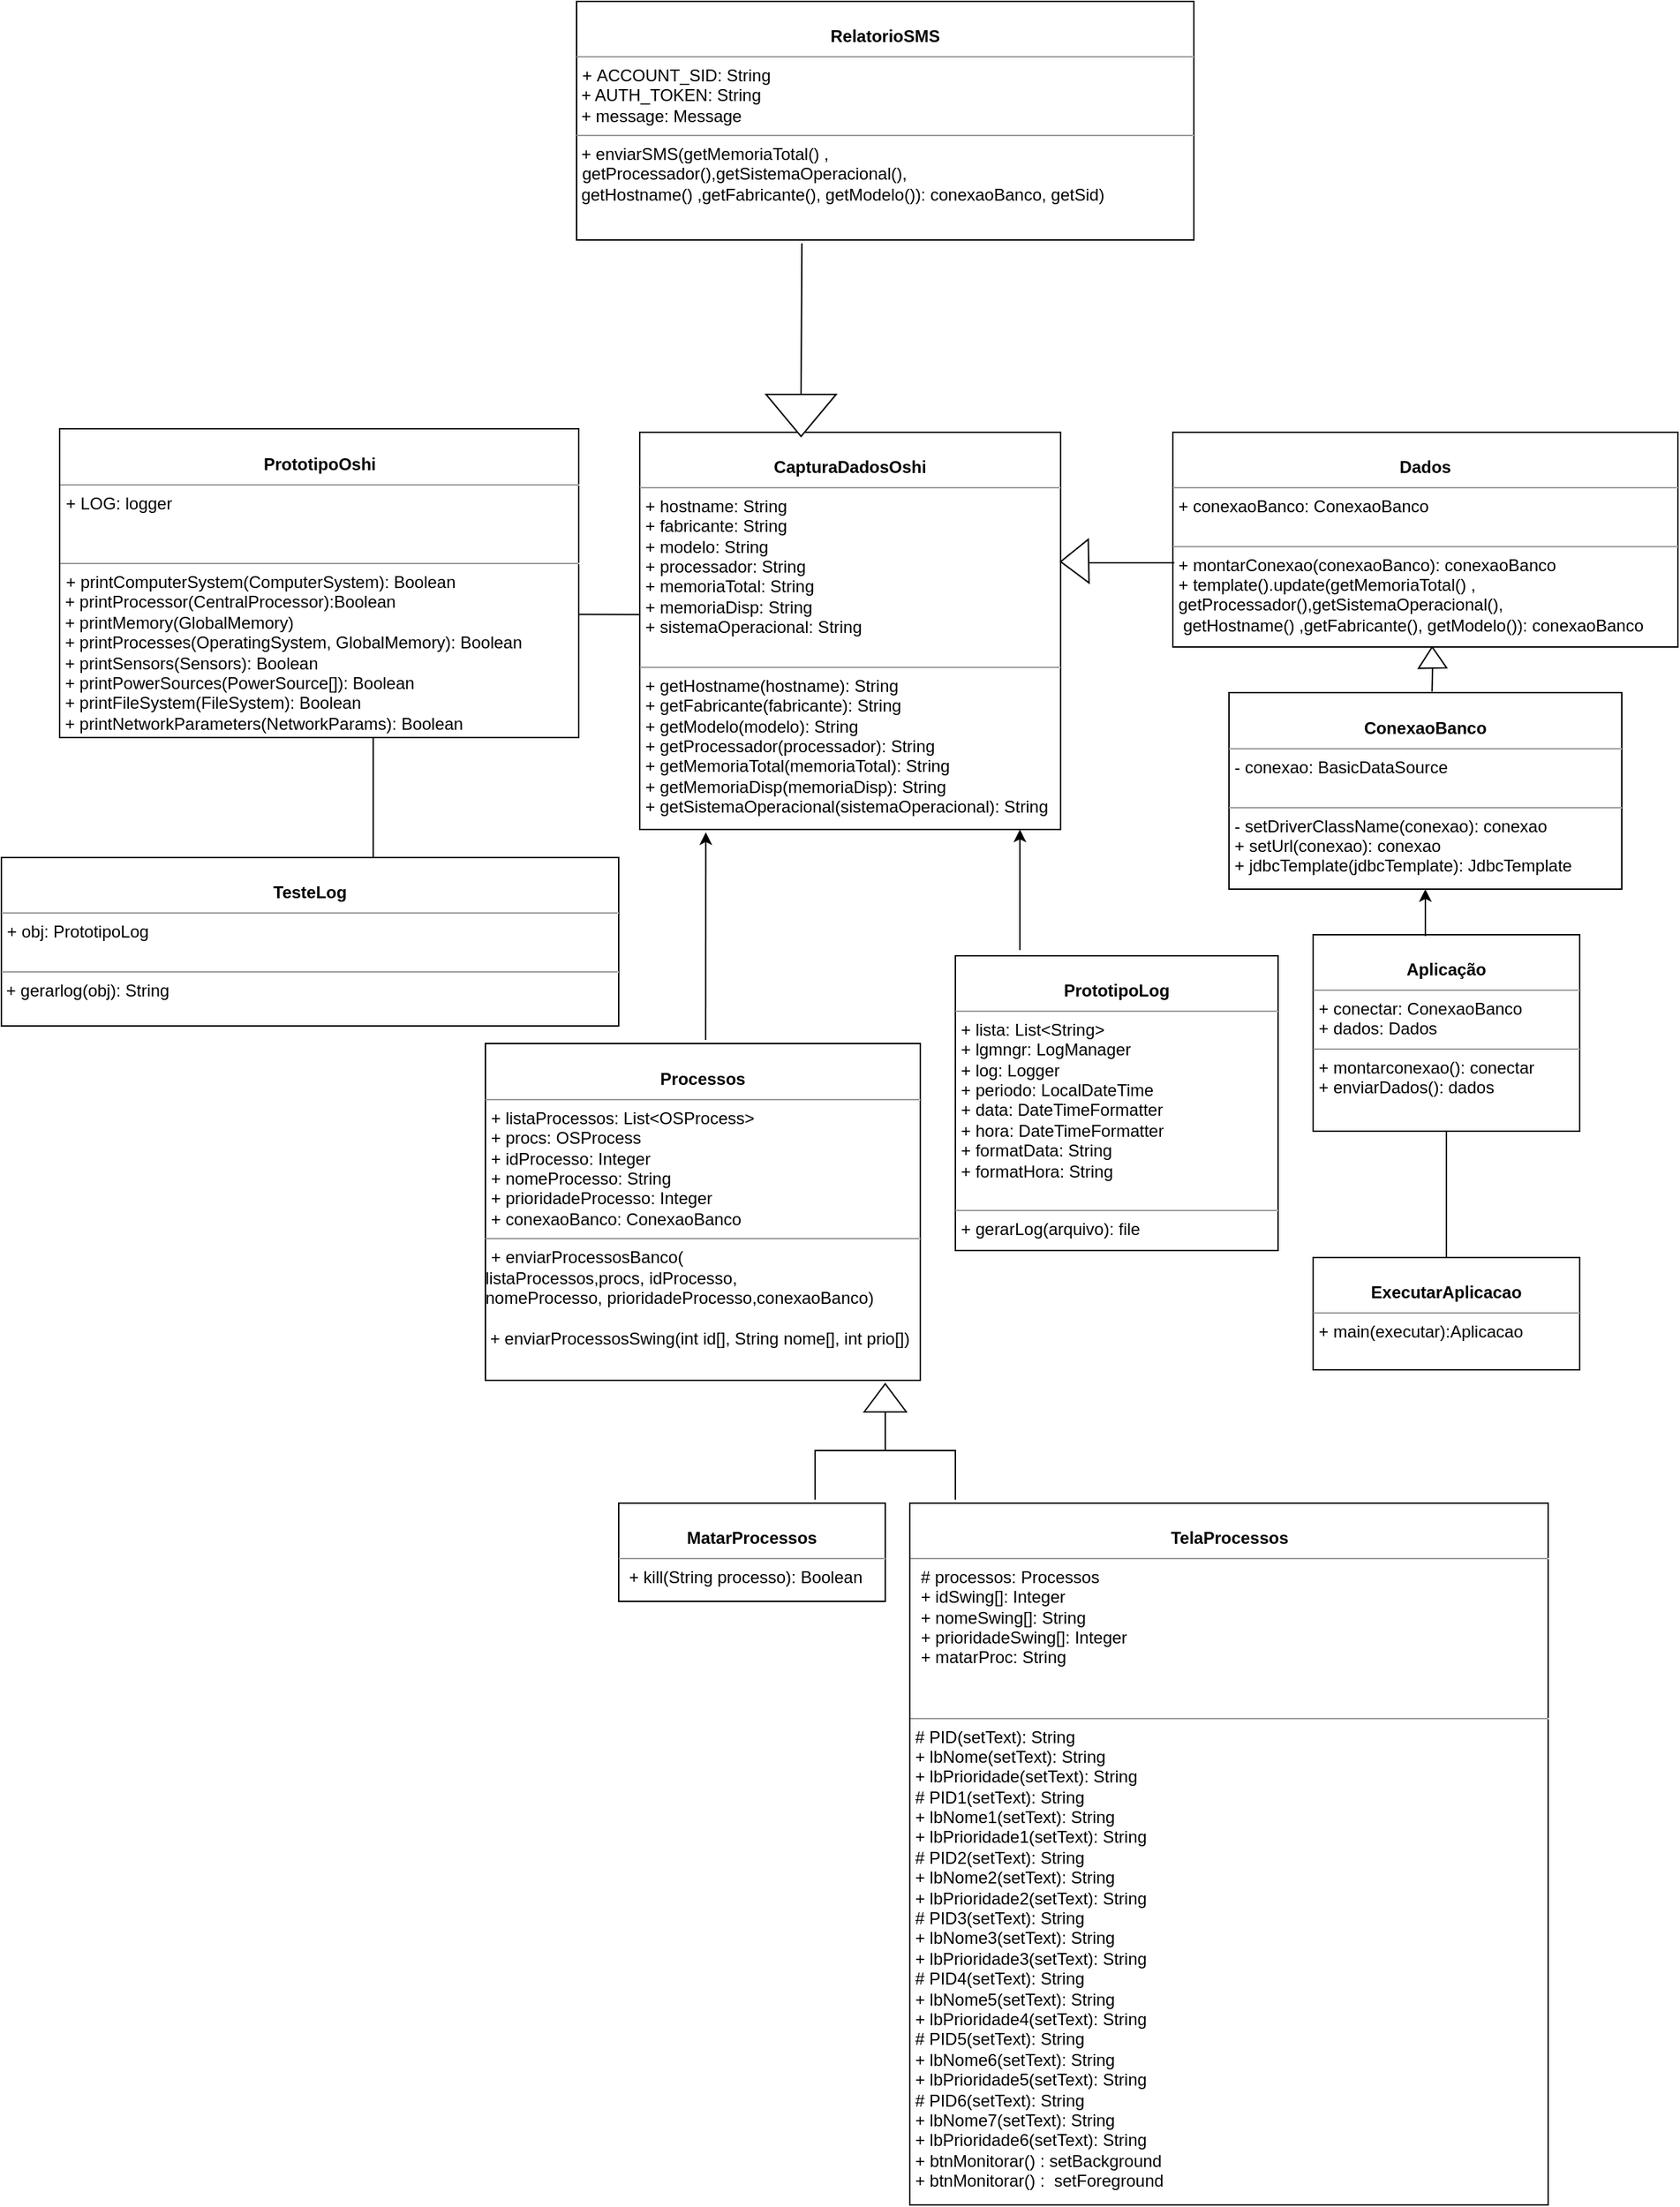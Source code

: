 <mxfile version="12.2.6" type="device" pages="1"><diagram name="Page-1" id="c4acf3e9-155e-7222-9cf6-157b1a14988f"><mxGraphModel dx="3620" dy="2305" grid="1" gridSize="10" guides="1" tooltips="1" connect="1" arrows="1" fold="1" page="1" pageScale="1" pageWidth="850" pageHeight="1100" background="#ffffff" math="0" shadow="0"><root><mxCell id="0"/><mxCell id="1" parent="0"/><mxCell id="5d2195bd80daf111-9" value="&lt;p style=&quot;margin: 0px ; margin-top: 4px ; text-align: center&quot;&gt;&lt;br&gt;&lt;b&gt;MatarProcessos&lt;/b&gt;&lt;/p&gt;&lt;hr size=&quot;1&quot;&gt;&lt;p style=&quot;margin: 0px ; margin-left: 4px&quot;&gt;&lt;/p&gt;&lt;p style=&quot;margin: 0px ; margin-left: 4px&quot;&gt;&amp;nbsp;+ kill(String processo): Boolean&lt;br&gt;&lt;br&gt;&lt;/p&gt;" style="verticalAlign=top;align=left;overflow=fill;fontSize=12;fontFamily=Helvetica;html=1;rounded=0;shadow=0;comic=0;labelBackgroundColor=none;strokeWidth=1" parent="1" vertex="1"><mxGeometry x="45" y="850" width="190" height="70" as="geometry"/></mxCell><mxCell id="5d2195bd80daf111-10" value="&lt;p style=&quot;margin: 0px ; margin-top: 4px ; text-align: center&quot;&gt;&lt;br&gt;&lt;b&gt;Dados&lt;/b&gt;&lt;/p&gt;&lt;hr size=&quot;1&quot;&gt;&lt;p style=&quot;margin: 0px ; margin-left: 4px&quot;&gt;+ conexaoBanco: ConexaoBanco&lt;br&gt;&lt;br&gt;&lt;/p&gt;&lt;hr size=&quot;1&quot;&gt;&lt;p style=&quot;margin: 0px ; margin-left: 4px&quot;&gt;+ montarConexao(conexaoBanco): conexaoBanco&lt;br&gt;+ template().update(&lt;span&gt;getMemoriaTotal() ,&lt;/span&gt;&lt;/p&gt;&lt;p style=&quot;margin: 0px ; margin-left: 4px&quot;&gt;&lt;span&gt;getProcessador(),getSistemaOperacional(),&amp;nbsp;&lt;/span&gt;&lt;/p&gt;&lt;p style=&quot;margin: 0px ; margin-left: 4px&quot;&gt;&lt;span&gt;&amp;nbsp;getHostname() ,getFabricante(), getModelo()&lt;/span&gt;): conexaoBanco&amp;nbsp;&lt;/p&gt;" style="verticalAlign=top;align=left;overflow=fill;fontSize=12;fontFamily=Helvetica;html=1;rounded=0;shadow=0;comic=0;labelBackgroundColor=none;strokeWidth=1" parent="1" vertex="1"><mxGeometry x="440" y="87" width="360" height="153" as="geometry"/></mxCell><mxCell id="5d2195bd80daf111-11" value="&lt;p style=&quot;margin: 0px ; margin-top: 4px ; text-align: center&quot;&gt;&lt;br&gt;&lt;b&gt;Processos&lt;/b&gt;&lt;/p&gt;&lt;hr size=&quot;1&quot;&gt;&lt;p style=&quot;margin: 0px ; margin-left: 4px&quot;&gt;+ listaProcessos: List&amp;lt;OSProcess&amp;gt;&lt;br&gt;+ procs: OSProcess&lt;/p&gt;&lt;p style=&quot;margin: 0px ; margin-left: 4px&quot;&gt;+ idProcesso: Integer&lt;/p&gt;&lt;p style=&quot;margin: 0px ; margin-left: 4px&quot;&gt;+ nomeProcesso: String&lt;/p&gt;&lt;p style=&quot;margin: 0px ; margin-left: 4px&quot;&gt;+ prioridadeProcesso: Integer&lt;/p&gt;&lt;p style=&quot;margin: 0px ; margin-left: 4px&quot;&gt;+ conexaoBanco: ConexaoBanco&lt;/p&gt;&lt;hr size=&quot;1&quot;&gt;&lt;p style=&quot;margin: 0px ; margin-left: 4px&quot;&gt;+ enviarProcessosBanco(&lt;/p&gt;listaProcessos,procs, idProcesso,&lt;br&gt;nomeProcesso, prioridadeProcesso,conexaoBanco)&lt;br&gt;&lt;span&gt;&lt;br&gt;&amp;nbsp;&lt;/span&gt;&lt;span&gt;+ enviarProcessosSwing(&lt;/span&gt;int id[], String nome[], int prio[])" style="verticalAlign=top;align=left;overflow=fill;fontSize=12;fontFamily=Helvetica;html=1;rounded=0;shadow=0;comic=0;labelBackgroundColor=none;strokeWidth=1" parent="1" vertex="1"><mxGeometry x="-50" y="522.5" width="310" height="240" as="geometry"/></mxCell><mxCell id="5d2195bd80daf111-12" value="&lt;p style=&quot;margin: 0px ; margin-top: 4px ; text-align: center&quot;&gt;&lt;br&gt;&lt;b&gt;ExecutarAplicacao&lt;/b&gt;&lt;/p&gt;&lt;hr size=&quot;1&quot;&gt;&lt;p style=&quot;margin: 0px ; margin-left: 4px&quot;&gt;&lt;span&gt;+ main(executar):Aplicacao&lt;/span&gt;&lt;br&gt;&lt;/p&gt;&lt;p style=&quot;margin: 0px ; margin-left: 4px&quot;&gt;&lt;br&gt;&lt;/p&gt;" style="verticalAlign=top;align=left;overflow=fill;fontSize=12;fontFamily=Helvetica;html=1;rounded=0;shadow=0;comic=0;labelBackgroundColor=none;strokeWidth=1" parent="1" vertex="1"><mxGeometry x="540" y="675" width="190" height="80" as="geometry"/></mxCell><mxCell id="5d2195bd80daf111-15" value="&lt;p style=&quot;margin: 0px ; margin-top: 4px ; text-align: center&quot;&gt;&lt;br&gt;&lt;b&gt;Aplicação&lt;/b&gt;&lt;/p&gt;&lt;hr size=&quot;1&quot;&gt;&lt;p style=&quot;margin: 0px ; margin-left: 4px&quot;&gt;+ conectar: ConexaoBanco&lt;/p&gt;&lt;p style=&quot;margin: 0px ; margin-left: 4px&quot;&gt;+ dados: Dados&lt;/p&gt;&lt;hr size=&quot;1&quot;&gt;&lt;p style=&quot;margin: 0px ; margin-left: 4px&quot;&gt;+ montarconexao(): conectar&lt;br&gt;+ enviarDados(): dados&lt;/p&gt;" style="verticalAlign=top;align=left;overflow=fill;fontSize=12;fontFamily=Helvetica;html=1;rounded=0;shadow=0;comic=0;labelBackgroundColor=none;strokeWidth=1" parent="1" vertex="1"><mxGeometry x="540" y="445" width="190" height="140" as="geometry"/></mxCell><mxCell id="5d2195bd80daf111-18" value="&lt;p style=&quot;margin: 0px ; margin-top: 4px ; text-align: center&quot;&gt;&lt;br&gt;&lt;b&gt;CapturaDadosOshi&lt;/b&gt;&lt;br&gt;&lt;/p&gt;&lt;hr size=&quot;1&quot;&gt;&lt;p style=&quot;margin: 0px ; margin-left: 4px&quot;&gt;+ hostname: String&lt;br&gt;+ fabricante: String&lt;/p&gt;&lt;p style=&quot;margin: 0px ; margin-left: 4px&quot;&gt;+ modelo: String&lt;/p&gt;&lt;p style=&quot;margin: 0px ; margin-left: 4px&quot;&gt;+ processador: String&lt;/p&gt;&lt;p style=&quot;margin: 0px ; margin-left: 4px&quot;&gt;+ memoriaTotal: String&lt;/p&gt;&lt;p style=&quot;margin: 0px ; margin-left: 4px&quot;&gt;+ memoriaDisp: String&lt;/p&gt;&lt;p style=&quot;margin: 0px ; margin-left: 4px&quot;&gt;+ sistemaOperacional: String&lt;/p&gt;&lt;p style=&quot;margin: 0px ; margin-left: 4px&quot;&gt;&lt;br&gt;&lt;/p&gt;&lt;hr size=&quot;1&quot;&gt;&lt;p style=&quot;margin: 0px ; margin-left: 4px&quot;&gt;+ getHostname(hostname): String&lt;br&gt;+ getFabricante(fabricante): String&lt;/p&gt;&lt;p style=&quot;margin: 0px ; margin-left: 4px&quot;&gt;+ getModelo(modelo): String&lt;/p&gt;&lt;p style=&quot;margin: 0px ; margin-left: 4px&quot;&gt;+ getProcessador(processador): String&lt;/p&gt;&lt;p style=&quot;margin: 0px ; margin-left: 4px&quot;&gt;+ getMemoriaTotal(memoriaTotal): String&lt;/p&gt;&lt;p style=&quot;margin: 0px ; margin-left: 4px&quot;&gt;+ getMemoriaDisp(memoriaDisp): String&lt;/p&gt;&lt;p style=&quot;margin: 0px ; margin-left: 4px&quot;&gt;+ getSistemaOperacional(sistemaOperacional): String&lt;/p&gt;&lt;p style=&quot;margin: 0px ; margin-left: 4px&quot;&gt;&lt;br&gt;&lt;/p&gt;" style="verticalAlign=top;align=left;overflow=fill;fontSize=12;fontFamily=Helvetica;html=1;rounded=0;shadow=0;comic=0;labelBackgroundColor=none;strokeWidth=1" parent="1" vertex="1"><mxGeometry x="60" y="87" width="300" height="283" as="geometry"/></mxCell><mxCell id="5d2195bd80daf111-20" value="&lt;p style=&quot;margin: 4px 0px 0px ; text-align: center&quot;&gt;&lt;br&gt;&lt;b&gt;ConexaoBanco&lt;/b&gt;&lt;/p&gt;&lt;hr size=&quot;1&quot;&gt;&lt;p style=&quot;margin: 0px ; margin-left: 4px&quot;&gt;- conexao: BasicDataSource&lt;br&gt;&lt;br&gt;&lt;/p&gt;&lt;hr size=&quot;1&quot;&gt;&lt;p style=&quot;margin: 0px ; margin-left: 4px&quot;&gt;- setDriverClassName(conexao): conexao&lt;br&gt;+ setUrl(conexao): conexao&lt;/p&gt;&lt;p style=&quot;margin: 0px ; margin-left: 4px&quot;&gt;+ jdbcTemplate(jdbcTemplate):&amp;nbsp;JdbcTemplate&lt;br&gt;&lt;/p&gt;&lt;p style=&quot;margin: 0px ; margin-left: 4px&quot;&gt;&lt;br&gt;&lt;/p&gt;" style="verticalAlign=top;align=left;overflow=fill;fontSize=12;fontFamily=Helvetica;html=1;rounded=0;shadow=0;comic=0;labelBackgroundColor=none;strokeWidth=1" parent="1" vertex="1"><mxGeometry x="480" y="272.5" width="280" height="140" as="geometry"/></mxCell><mxCell id="9Spw94Rw9v2m2hWZy6YT-2" value="" style="endArrow=none;html=1;entryX=0.003;entryY=0.608;entryDx=0;entryDy=0;entryPerimeter=0;" parent="1" target="5d2195bd80daf111-10" edge="1"><mxGeometry width="50" height="50" relative="1" as="geometry"><mxPoint x="362" y="180" as="sourcePoint"/><mxPoint x="425" y="138.5" as="targetPoint"/></mxGeometry></mxCell><mxCell id="9Spw94Rw9v2m2hWZy6YT-3" value="" style="triangle;whiteSpace=wrap;html=1;rotation=179;" parent="1" vertex="1"><mxGeometry x="360" y="163.5" width="20" height="31" as="geometry"/></mxCell><mxCell id="9Spw94Rw9v2m2hWZy6YT-4" value="&lt;p style=&quot;margin: 0px ; margin-top: 4px ; text-align: center&quot;&gt;&lt;br&gt;&lt;b&gt;PrototipoLog&lt;/b&gt;&lt;/p&gt;&lt;hr size=&quot;1&quot;&gt;&lt;p style=&quot;margin: 0px ; margin-left: 4px&quot;&gt;+ lista: List&amp;lt;String&amp;gt;&lt;/p&gt;&lt;p style=&quot;margin: 0px ; margin-left: 4px&quot;&gt;+ lgmngr: LogManager&lt;/p&gt;&lt;p style=&quot;margin: 0px ; margin-left: 4px&quot;&gt;+&amp;nbsp;log:&amp;nbsp;Logger&lt;/p&gt;&lt;p style=&quot;margin: 0px ; margin-left: 4px&quot;&gt;+&amp;nbsp;periodo:&amp;nbsp;LocalDateTime&lt;/p&gt;&lt;p style=&quot;margin: 0px ; margin-left: 4px&quot;&gt;+&amp;nbsp;data:&amp;nbsp;DateTimeFormatter&lt;/p&gt;&lt;p style=&quot;margin: 0px ; margin-left: 4px&quot;&gt;+&amp;nbsp;hora: DateTimeFormatter&lt;/p&gt;&lt;p style=&quot;margin: 0px ; margin-left: 4px&quot;&gt;+&amp;nbsp;formatData:&amp;nbsp;String&lt;/p&gt;&lt;p style=&quot;margin: 0px ; margin-left: 4px&quot;&gt;+&amp;nbsp;formatHora:&amp;nbsp;String&lt;/p&gt;&lt;p style=&quot;margin: 0px ; margin-left: 4px&quot;&gt;&lt;br&gt;&lt;/p&gt;&lt;hr size=&quot;1&quot;&gt;&lt;p style=&quot;margin: 0px ; margin-left: 4px&quot;&gt;+&amp;nbsp;gerarLog(arquivo): file&lt;/p&gt;" style="verticalAlign=top;align=left;overflow=fill;fontSize=12;fontFamily=Helvetica;html=1;rounded=0;shadow=0;comic=0;labelBackgroundColor=none;strokeWidth=1" parent="1" vertex="1"><mxGeometry x="285" y="460" width="230" height="210" as="geometry"/></mxCell><mxCell id="9Spw94Rw9v2m2hWZy6YT-5" value="" style="endArrow=none;html=1;entryX=0.5;entryY=1;entryDx=0;entryDy=0;" parent="1" source="5d2195bd80daf111-12" target="5d2195bd80daf111-15" edge="1"><mxGeometry width="50" height="50" relative="1" as="geometry"><mxPoint x="590" y="635" as="sourcePoint"/><mxPoint x="640" y="585" as="targetPoint"/></mxGeometry></mxCell><mxCell id="D9-pbI1AmcY0DBo-sSIB-6" value="" style="endArrow=classic;html=1;entryX=0.5;entryY=1;entryDx=0;entryDy=0;" parent="1" target="5d2195bd80daf111-20" edge="1"><mxGeometry width="50" height="50" relative="1" as="geometry"><mxPoint x="620" y="446" as="sourcePoint"/><mxPoint x="630" y="410" as="targetPoint"/></mxGeometry></mxCell><mxCell id="D9-pbI1AmcY0DBo-sSIB-7" value="" style="triangle;whiteSpace=wrap;html=1;rotation=179;direction=south;" parent="1" vertex="1"><mxGeometry x="615" y="240" width="20" height="15" as="geometry"/></mxCell><mxCell id="D9-pbI1AmcY0DBo-sSIB-8" value="" style="endArrow=none;html=1;entryX=0;entryY=0.5;entryDx=0;entryDy=0;exitX=0.517;exitY=-0.005;exitDx=0;exitDy=0;exitPerimeter=0;" parent="1" source="5d2195bd80daf111-20" target="D9-pbI1AmcY0DBo-sSIB-7" edge="1"><mxGeometry width="50" height="50" relative="1" as="geometry"><mxPoint x="625" y="270" as="sourcePoint"/><mxPoint x="635.08" y="256.024" as="targetPoint"/></mxGeometry></mxCell><mxCell id="it5RQuYpJomO1Xg8kPKl-1" value="&lt;p style=&quot;margin: 0px ; margin-top: 4px ; text-align: center&quot;&gt;&lt;br&gt;&lt;b&gt;PrototipoOshi&lt;/b&gt;&lt;/p&gt;&lt;hr size=&quot;1&quot;&gt;&lt;p style=&quot;margin: 0px ; margin-left: 4px&quot;&gt;+ LOG: logger&lt;/p&gt;&lt;p style=&quot;margin: 0px ; margin-left: 4px&quot;&gt;&lt;br&gt;&lt;br&gt;&lt;/p&gt;&lt;hr size=&quot;1&quot;&gt;&lt;p style=&quot;margin: 0px ; margin-left: 4px&quot;&gt;+ printComputerSystem(ComputerSystem): Boolean&lt;/p&gt;&lt;p style=&quot;margin: 0px ; margin-left: 4px&quot;&gt;&lt;/p&gt;&amp;nbsp;+ printProcessor(CentralProcessor):Boolean&lt;br&gt;&amp;nbsp;+ printMemory(GlobalMemory)&lt;br&gt;&amp;nbsp;+&amp;nbsp;printProcesses(OperatingSystem, GlobalMemory): Boolean&lt;br&gt;&amp;nbsp;+&amp;nbsp;printSensors(Sensors): Boolean&lt;br&gt;&amp;nbsp;+&amp;nbsp;printPowerSources(PowerSource[]): Boolean&lt;br&gt;&amp;nbsp;+&amp;nbsp;printFileSystem(FileSystem): Boolean&lt;br&gt;&amp;nbsp;+&amp;nbsp;printNetworkParameters(NetworkParams): Boolean&amp;nbsp;&lt;br&gt;&lt;br&gt;&lt;p style=&quot;margin: 0px ; margin-left: 4px&quot;&gt;&lt;span&gt;&amp;nbsp;&lt;/span&gt;&lt;/p&gt;" style="verticalAlign=top;align=left;overflow=fill;fontSize=12;fontFamily=Helvetica;html=1;rounded=0;shadow=0;comic=0;labelBackgroundColor=none;strokeWidth=1" vertex="1" parent="1"><mxGeometry x="-353.5" y="84.5" width="370" height="220" as="geometry"/></mxCell><mxCell id="it5RQuYpJomO1Xg8kPKl-3" value="&lt;p style=&quot;margin: 0px ; margin-top: 4px ; text-align: center&quot;&gt;&lt;br&gt;&lt;b&gt;TelaProcessos&lt;/b&gt;&lt;/p&gt;&lt;hr size=&quot;1&quot;&gt;&lt;p style=&quot;margin: 0px ; margin-left: 4px&quot;&gt;&lt;/p&gt;&lt;p style=&quot;margin: 0px ; margin-left: 4px&quot;&gt;&amp;nbsp;# processos: Processos&lt;/p&gt;&lt;p style=&quot;margin: 0px ; margin-left: 4px&quot;&gt;&lt;span&gt;&amp;nbsp;+ idSwing[]: Integer&lt;/span&gt;&lt;br&gt;&lt;/p&gt;&lt;p style=&quot;margin: 0px ; margin-left: 4px&quot;&gt;&amp;nbsp;+ nomeSwing[]: String&lt;/p&gt;&lt;p style=&quot;margin: 0px ; margin-left: 4px&quot;&gt;&amp;nbsp;+ prioridadeSwing[]: Integer&lt;/p&gt;&lt;p style=&quot;margin: 0px ; margin-left: 4px&quot;&gt;&amp;nbsp;+&amp;nbsp;matarProc: String&lt;/p&gt;&lt;p style=&quot;margin: 0px ; margin-left: 4px&quot;&gt;&lt;br&gt;&lt;/p&gt;&lt;div&gt;&lt;br&gt;&lt;/div&gt;&lt;hr size=&quot;1&quot;&gt;&lt;p style=&quot;margin: 0px ; margin-left: 4px&quot;&gt;&lt;/p&gt;&amp;nbsp;# PID(setText): String&lt;br&gt;&amp;nbsp;+ lbNome(setText): String&lt;br&gt;&amp;nbsp;+ lbPrioridade(setText): String&lt;br&gt;&amp;nbsp;# PID1(setText): String&lt;br&gt;&amp;nbsp;+ lbNome1(setText): String&lt;br&gt;&amp;nbsp;+ lbPrioridade1(setText): String&lt;br&gt;&amp;nbsp;# PID2(setText): String&lt;br&gt;&amp;nbsp;+ lbNome2(setText): String&lt;br&gt;&amp;nbsp;+ lbPrioridade2(setText): String&lt;br&gt;&amp;nbsp;# PID3(setText): String&lt;br&gt;&amp;nbsp;+ lbNome3(setText): String&lt;br&gt;&amp;nbsp;+ lbPrioridade3(setText): String&lt;br&gt;&amp;nbsp;# PID4(setText): String&lt;br&gt;&amp;nbsp;+ lbNome5(setText): String&lt;br&gt;&amp;nbsp;+ lbPrioridade4(setText): String&lt;br&gt;&amp;nbsp;# PID5(setText): String&lt;br&gt;&amp;nbsp;+ lbNome6(setText): String&lt;br&gt;&amp;nbsp;+ lbPrioridade5(setText): String&lt;br&gt;&amp;nbsp;# PID6(setText): String&lt;br&gt;&amp;nbsp;+ lbNome7(setText): String&lt;br&gt;&amp;nbsp;+ lbPrioridade6(setText): String&lt;br&gt;&amp;nbsp;+&amp;nbsp;&lt;span&gt;btnMonitorar() :&amp;nbsp;&lt;/span&gt;setBackground&lt;span&gt;&lt;br&gt;&lt;/span&gt;&amp;nbsp;+ btnMonitorar() :&amp;nbsp; setForeground" style="verticalAlign=top;align=left;overflow=fill;fontSize=12;fontFamily=Helvetica;html=1;rounded=0;shadow=0;comic=0;labelBackgroundColor=none;strokeWidth=1" vertex="1" parent="1"><mxGeometry x="252.5" y="850" width="455" height="500" as="geometry"/></mxCell><mxCell id="it5RQuYpJomO1Xg8kPKl-10" value="" style="html=1;shape=mxgraph.flowchart.annotation_2;align=left;labelPosition=right;rotation=90;" vertex="1" parent="1"><mxGeometry x="200" y="762.5" width="70" height="100" as="geometry"/></mxCell><mxCell id="it5RQuYpJomO1Xg8kPKl-13" value="" style="triangle;whiteSpace=wrap;html=1;rotation=-90;" vertex="1" parent="1"><mxGeometry x="225" y="760" width="20" height="30" as="geometry"/></mxCell><mxCell id="it5RQuYpJomO1Xg8kPKl-14" value="&lt;p style=&quot;margin: 0px ; margin-top: 4px ; text-align: center&quot;&gt;&lt;br&gt;&lt;b&gt;RelatorioSMS&lt;/b&gt;&lt;/p&gt;&lt;hr size=&quot;1&quot;&gt;&lt;p style=&quot;margin: 0px ; margin-left: 4px&quot;&gt;+&amp;nbsp;ACCOUNT_SID: String&lt;/p&gt;&amp;nbsp;+ AUTH_TOKEN: String&lt;br&gt;&amp;nbsp;+ message: Message&amp;nbsp;&lt;br&gt;&lt;hr size=&quot;1&quot;&gt;&lt;p style=&quot;margin: 0px ; margin-left: 4px&quot;&gt;&lt;/p&gt;&amp;nbsp;+ enviarSMS(&lt;span&gt;getMemoriaTotal() ,&lt;/span&gt;&lt;p style=&quot;margin: 0px 0px 0px 4px&quot;&gt;getProcessador(),getSistemaOperacional(),&amp;nbsp;&lt;/p&gt;&lt;span&gt;&amp;nbsp;getHostname() ,getFabricante(), getModelo()&lt;/span&gt;&lt;span&gt;): conexaoBanco, getSid&lt;/span&gt;)" style="verticalAlign=top;align=left;overflow=fill;fontSize=12;fontFamily=Helvetica;html=1;rounded=0;shadow=0;comic=0;labelBackgroundColor=none;strokeWidth=1" vertex="1" parent="1"><mxGeometry x="15" y="-220" width="440" height="170" as="geometry"/></mxCell><mxCell id="it5RQuYpJomO1Xg8kPKl-15" value="&lt;p style=&quot;margin: 0px ; margin-top: 4px ; text-align: center&quot;&gt;&lt;br&gt;&lt;b&gt;TesteLog&lt;/b&gt;&lt;/p&gt;&lt;hr size=&quot;1&quot;&gt;&lt;p style=&quot;margin: 0px ; margin-left: 4px&quot;&gt;+ obj:&amp;nbsp;PrototipoLog&lt;/p&gt;&lt;br&gt;&lt;hr size=&quot;1&quot;&gt;&lt;p style=&quot;margin: 0px ; margin-left: 4px&quot;&gt;&lt;/p&gt;&amp;nbsp;+ gerarlog(obj): String&amp;nbsp;" style="verticalAlign=top;align=left;overflow=fill;fontSize=12;fontFamily=Helvetica;html=1;rounded=0;shadow=0;comic=0;labelBackgroundColor=none;strokeWidth=1" vertex="1" parent="1"><mxGeometry x="-395" y="390" width="440" height="120" as="geometry"/></mxCell><mxCell id="it5RQuYpJomO1Xg8kPKl-18" value="" style="endArrow=classic;html=1;entryX=0.157;entryY=1.007;entryDx=0;entryDy=0;entryPerimeter=0;" edge="1" parent="1" target="5d2195bd80daf111-18"><mxGeometry width="50" height="50" relative="1" as="geometry"><mxPoint x="107" y="520" as="sourcePoint"/><mxPoint x="260" y="470" as="targetPoint"/><Array as="points"/></mxGeometry></mxCell><mxCell id="it5RQuYpJomO1Xg8kPKl-19" value="" style="endArrow=classic;html=1;" edge="1" parent="1"><mxGeometry width="50" height="50" relative="1" as="geometry"><mxPoint x="331" y="456" as="sourcePoint"/><mxPoint x="331" y="370" as="targetPoint"/></mxGeometry></mxCell><mxCell id="it5RQuYpJomO1Xg8kPKl-21" value="" style="triangle;whiteSpace=wrap;html=1;rotation=90;" vertex="1" parent="1"><mxGeometry x="160" y="50" width="30" height="50" as="geometry"/></mxCell><mxCell id="it5RQuYpJomO1Xg8kPKl-23" value="" style="endArrow=none;html=1;exitX=0;exitY=0.5;exitDx=0;exitDy=0;entryX=0.365;entryY=1.014;entryDx=0;entryDy=0;entryPerimeter=0;" edge="1" parent="1" source="it5RQuYpJomO1Xg8kPKl-21" target="it5RQuYpJomO1Xg8kPKl-14"><mxGeometry width="50" height="50" relative="1" as="geometry"><mxPoint x="150" as="sourcePoint"/><mxPoint x="200" y="-50" as="targetPoint"/></mxGeometry></mxCell><mxCell id="it5RQuYpJomO1Xg8kPKl-24" value="" style="endArrow=none;html=1;" edge="1" parent="1"><mxGeometry width="50" height="50" relative="1" as="geometry"><mxPoint x="-130" y="390" as="sourcePoint"/><mxPoint x="-130" y="304.5" as="targetPoint"/></mxGeometry></mxCell><mxCell id="it5RQuYpJomO1Xg8kPKl-27" value="" style="endArrow=none;html=1;exitX=1;exitY=0.601;exitDx=0;exitDy=0;exitPerimeter=0;entryX=0.001;entryY=0.459;entryDx=0;entryDy=0;entryPerimeter=0;" edge="1" parent="1" source="it5RQuYpJomO1Xg8kPKl-1" target="5d2195bd80daf111-18"><mxGeometry width="50" height="50" relative="1" as="geometry"><mxPoint x="20" y="217" as="sourcePoint"/><mxPoint x="57" y="217" as="targetPoint"/></mxGeometry></mxCell></root></mxGraphModel></diagram></mxfile>